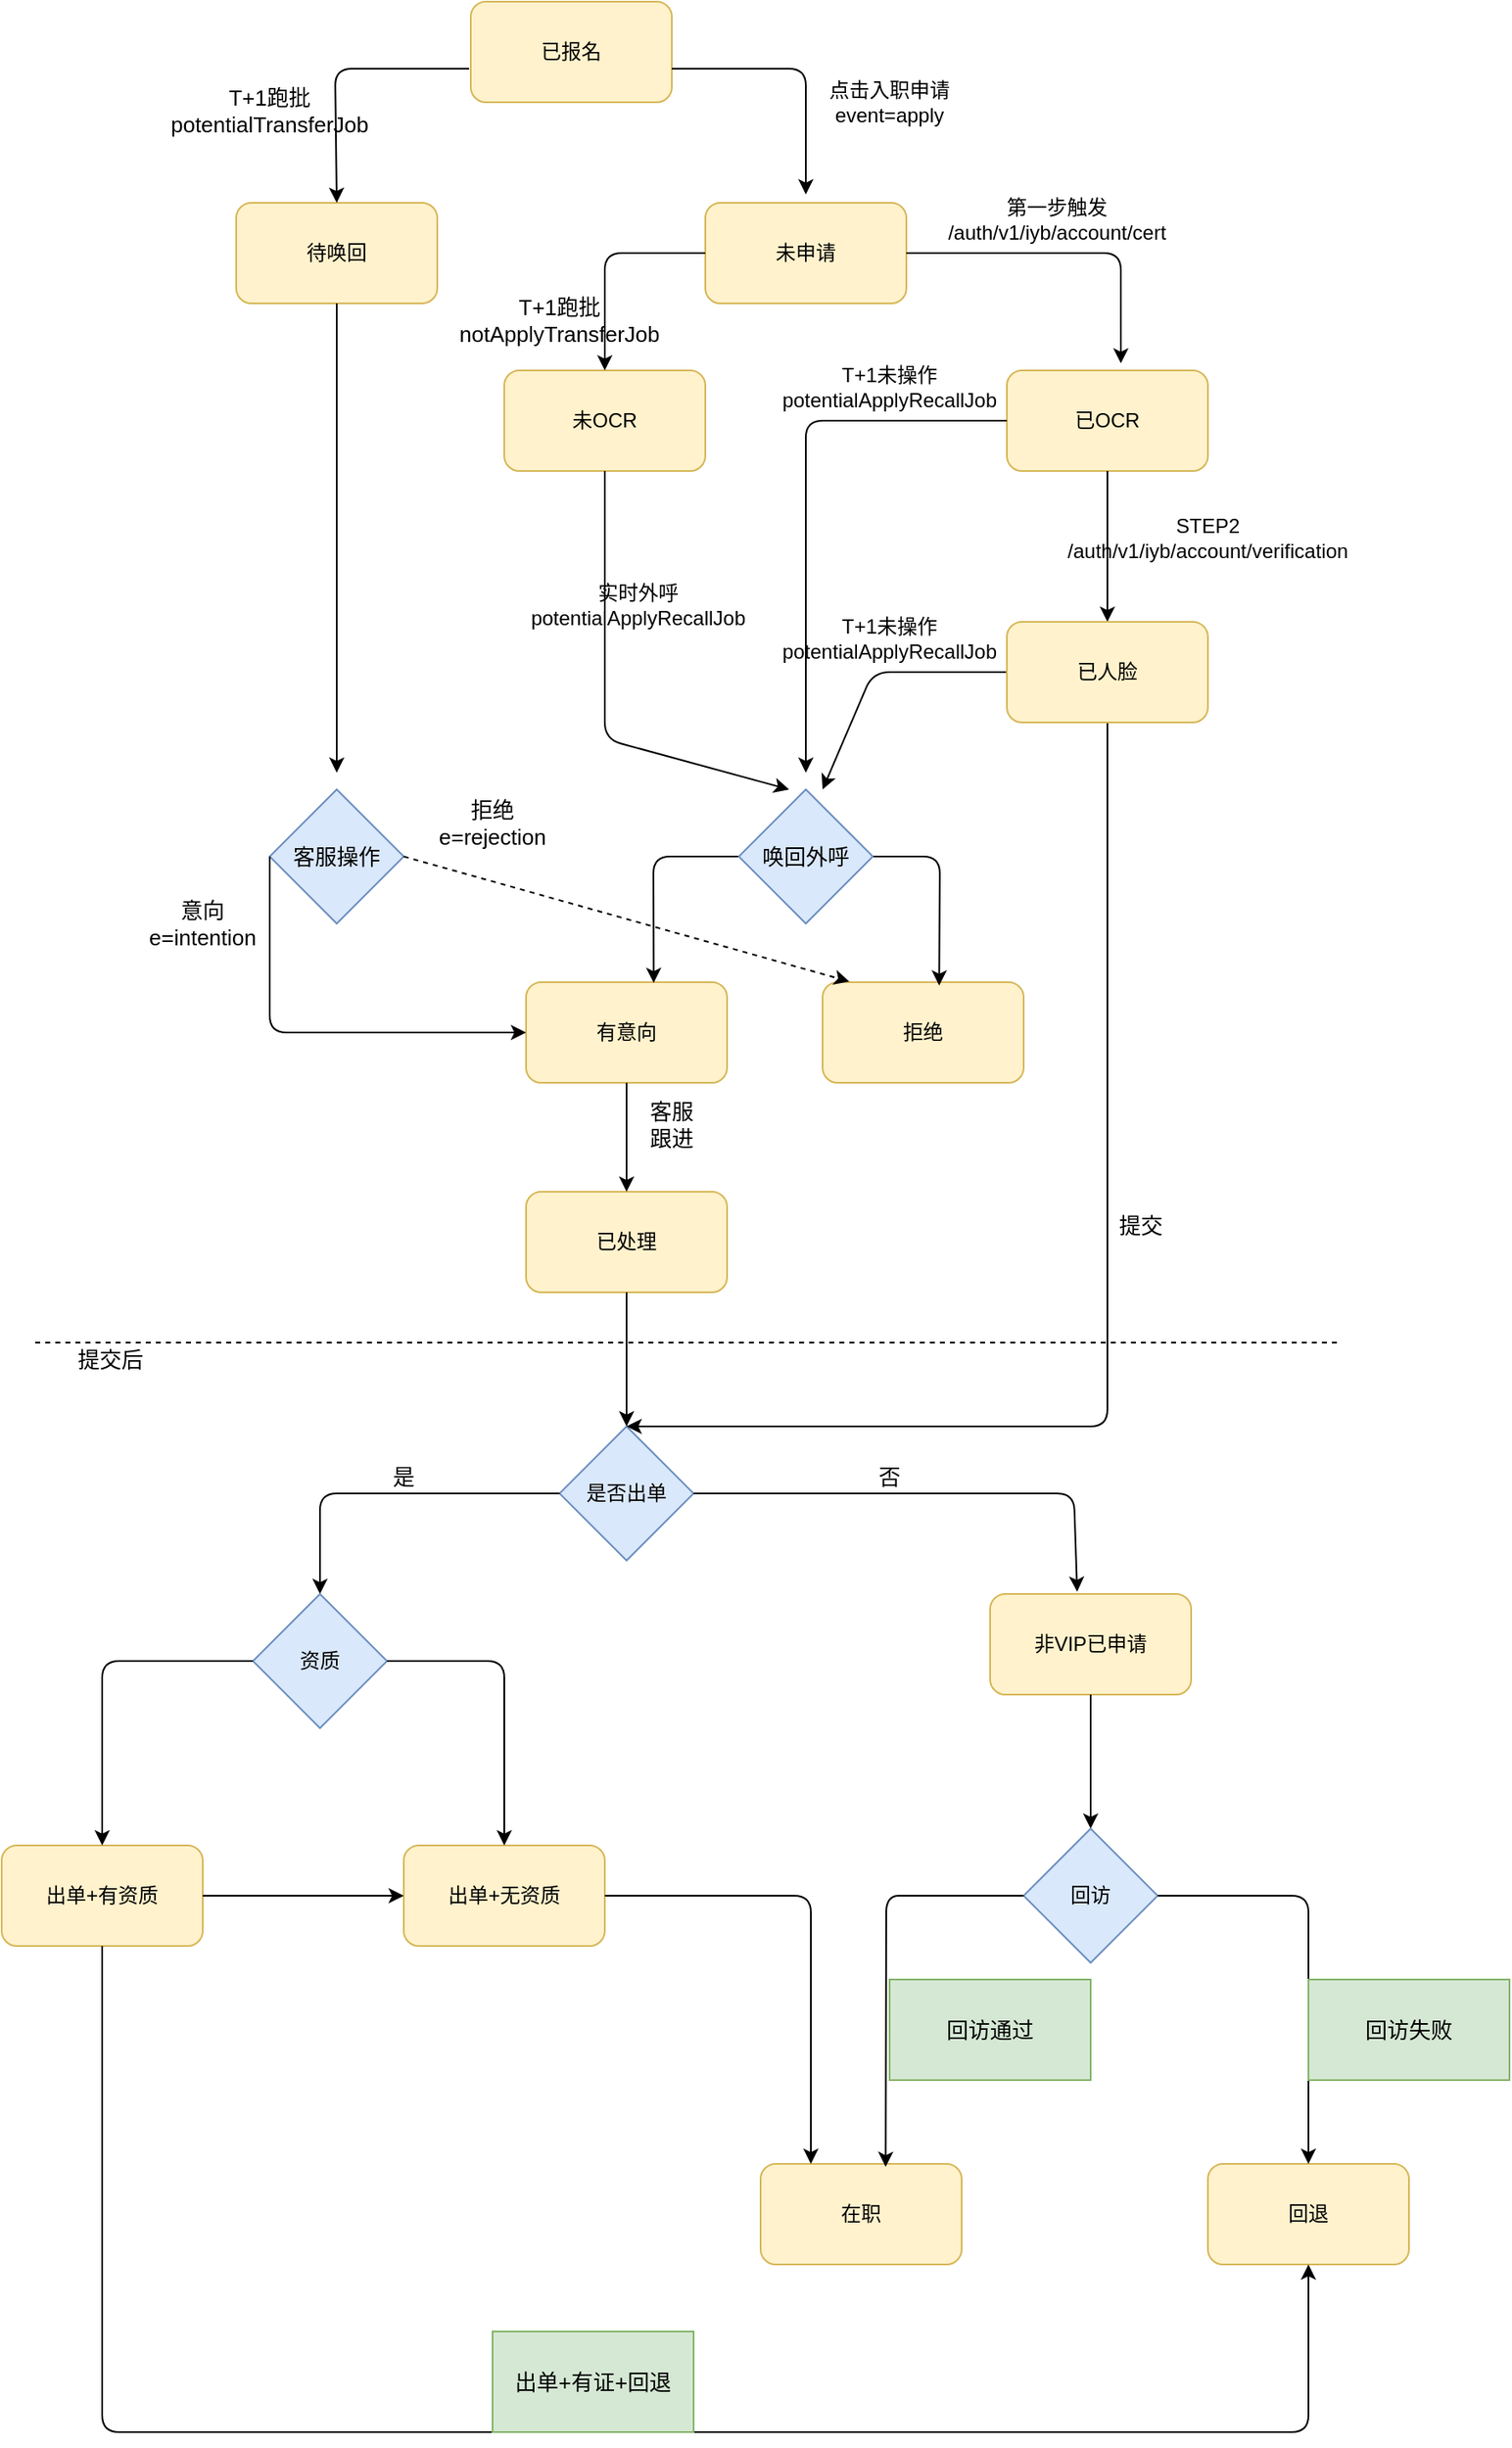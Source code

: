 <mxfile version="10.6.7" type="github"><diagram id="svswdyRUSbsE-AIeGbXJ" name="Page-1"><mxGraphModel dx="1087" dy="694" grid="1" gridSize="10" guides="1" tooltips="1" connect="1" arrows="1" fold="1" page="1" pageScale="1" pageWidth="2339" pageHeight="3300" math="0" shadow="0"><root><mxCell id="0"/><mxCell id="1" parent="0"/><mxCell id="WJ-1ZXTX0pq0LW7VuPGJ-2" value="&lt;span&gt;已报名&lt;/span&gt;" style="rounded=1;whiteSpace=wrap;html=1;fillColor=#fff2cc;strokeColor=#d6b656;" parent="1" vertex="1"><mxGeometry x="320" y="40" width="120" height="60" as="geometry"/></mxCell><mxCell id="WJ-1ZXTX0pq0LW7VuPGJ-3" value="待唤回" style="rounded=1;whiteSpace=wrap;html=1;fillColor=#fff2cc;strokeColor=#d6b656;" parent="1" vertex="1"><mxGeometry x="180" y="160" width="120" height="60" as="geometry"/></mxCell><mxCell id="WJ-1ZXTX0pq0LW7VuPGJ-4" value="未申请" style="rounded=1;whiteSpace=wrap;html=1;fillColor=#fff2cc;strokeColor=#d6b656;" parent="1" vertex="1"><mxGeometry x="460" y="160" width="120" height="60" as="geometry"/></mxCell><mxCell id="WJ-1ZXTX0pq0LW7VuPGJ-5" value="" style="endArrow=classic;html=1;entryX=0.5;entryY=0;entryDx=0;entryDy=0;" parent="1" target="WJ-1ZXTX0pq0LW7VuPGJ-3" edge="1"><mxGeometry width="50" height="50" relative="1" as="geometry"><mxPoint x="319" y="80" as="sourcePoint"/><mxPoint x="360" y="140" as="targetPoint"/><Array as="points"><mxPoint x="239" y="80"/></Array></mxGeometry></mxCell><mxCell id="WJ-1ZXTX0pq0LW7VuPGJ-6" value="" style="endArrow=classic;html=1;exitX=1;exitY=0.667;exitDx=0;exitDy=0;exitPerimeter=0;" parent="1" source="WJ-1ZXTX0pq0LW7VuPGJ-2" edge="1"><mxGeometry width="50" height="50" relative="1" as="geometry"><mxPoint x="460" y="120" as="sourcePoint"/><mxPoint x="520" y="155" as="targetPoint"/><Array as="points"><mxPoint x="520" y="80"/></Array></mxGeometry></mxCell><mxCell id="WJ-1ZXTX0pq0LW7VuPGJ-7" value="T+1跑批&lt;br style=&quot;font-size: 13px;&quot;&gt;potentialTransferJob&lt;br style=&quot;font-size: 13px;&quot;&gt;" style="text;html=1;strokeColor=none;fillColor=none;align=center;verticalAlign=middle;whiteSpace=wrap;rounded=0;fontStyle=0;fontSize=13;" parent="1" vertex="1"><mxGeometry x="160" y="90" width="80" height="30" as="geometry"/></mxCell><mxCell id="WJ-1ZXTX0pq0LW7VuPGJ-8" value="已OCR" style="rounded=1;whiteSpace=wrap;html=1;fillColor=#fff2cc;strokeColor=#d6b656;" parent="1" vertex="1"><mxGeometry x="640" y="260" width="120" height="60" as="geometry"/></mxCell><mxCell id="WJ-1ZXTX0pq0LW7VuPGJ-9" value="拒绝" style="rounded=1;whiteSpace=wrap;html=1;fillColor=#fff2cc;strokeColor=#d6b656;" parent="1" vertex="1"><mxGeometry x="530" y="625" width="120" height="60" as="geometry"/></mxCell><mxCell id="WJ-1ZXTX0pq0LW7VuPGJ-11" value="已处理" style="rounded=1;whiteSpace=wrap;html=1;fillColor=#fff2cc;strokeColor=#d6b656;" parent="1" vertex="1"><mxGeometry x="353" y="750" width="120" height="60" as="geometry"/></mxCell><mxCell id="WJ-1ZXTX0pq0LW7VuPGJ-14" value="有意向" style="rounded=1;whiteSpace=wrap;html=1;fillColor=#fff2cc;strokeColor=#d6b656;" parent="1" vertex="1"><mxGeometry x="353" y="625" width="120" height="60" as="geometry"/></mxCell><mxCell id="WJ-1ZXTX0pq0LW7VuPGJ-15" value="未OCR" style="rounded=1;whiteSpace=wrap;html=1;fillColor=#fff2cc;strokeColor=#d6b656;" parent="1" vertex="1"><mxGeometry x="340" y="260" width="120" height="60" as="geometry"/></mxCell><mxCell id="WJ-1ZXTX0pq0LW7VuPGJ-17" value="点击入职申请&lt;br&gt;event=apply&lt;br&gt;" style="text;html=1;strokeColor=none;fillColor=none;align=center;verticalAlign=middle;whiteSpace=wrap;rounded=0;" parent="1" vertex="1"><mxGeometry x="510" y="80" width="120" height="40" as="geometry"/></mxCell><mxCell id="WJ-1ZXTX0pq0LW7VuPGJ-18" value="" style="endArrow=classic;html=1;exitX=1;exitY=0.5;exitDx=0;exitDy=0;entryX=0.567;entryY=-0.07;entryDx=0;entryDy=0;entryPerimeter=0;" parent="1" source="WJ-1ZXTX0pq0LW7VuPGJ-4" target="WJ-1ZXTX0pq0LW7VuPGJ-8" edge="1"><mxGeometry width="50" height="50" relative="1" as="geometry"><mxPoint x="620" y="220" as="sourcePoint"/><mxPoint x="670" y="170" as="targetPoint"/><Array as="points"><mxPoint x="640" y="190"/><mxPoint x="708" y="190"/></Array></mxGeometry></mxCell><mxCell id="WJ-1ZXTX0pq0LW7VuPGJ-19" value="" style="endArrow=classic;html=1;exitX=0;exitY=0.5;exitDx=0;exitDy=0;entryX=0.5;entryY=0;entryDx=0;entryDy=0;" parent="1" source="WJ-1ZXTX0pq0LW7VuPGJ-4" target="WJ-1ZXTX0pq0LW7VuPGJ-15" edge="1"><mxGeometry width="50" height="50" relative="1" as="geometry"><mxPoint x="370" y="250" as="sourcePoint"/><mxPoint x="420" y="200" as="targetPoint"/><Array as="points"><mxPoint x="400" y="190"/></Array></mxGeometry></mxCell><mxCell id="WJ-1ZXTX0pq0LW7VuPGJ-21" value="第一步触发&lt;br&gt;/auth/v1/iyb/account/cert&lt;br&gt;" style="text;html=1;strokeColor=none;fillColor=none;align=center;verticalAlign=middle;whiteSpace=wrap;rounded=0;" parent="1" vertex="1"><mxGeometry x="650" y="160" width="40" height="20" as="geometry"/></mxCell><mxCell id="WJ-1ZXTX0pq0LW7VuPGJ-22" value="" style="endArrow=classic;html=1;exitX=0;exitY=0.5;exitDx=0;exitDy=0;" parent="1" source="WJ-1ZXTX0pq0LW7VuPGJ-8" edge="1"><mxGeometry width="50" height="50" relative="1" as="geometry"><mxPoint x="410" y="420" as="sourcePoint"/><mxPoint x="520" y="500" as="targetPoint"/><Array as="points"><mxPoint x="520" y="290"/></Array></mxGeometry></mxCell><mxCell id="WJ-1ZXTX0pq0LW7VuPGJ-23" value="T+1未操作&lt;br&gt;potentialApplyRecallJob&lt;br&gt;" style="text;html=1;strokeColor=none;fillColor=none;align=center;verticalAlign=middle;whiteSpace=wrap;rounded=0;" parent="1" vertex="1"><mxGeometry x="550" y="410" width="40" height="20" as="geometry"/></mxCell><mxCell id="WJ-1ZXTX0pq0LW7VuPGJ-24" value="" style="endArrow=classic;html=1;exitX=0;exitY=0.5;exitDx=0;exitDy=0;" parent="1" source="WJ-1ZXTX0pq0LW7VuPGJ-39" edge="1"><mxGeometry width="50" height="50" relative="1" as="geometry"><mxPoint x="499.289" y="450" as="sourcePoint"/><mxPoint x="530" y="510" as="targetPoint"/><Array as="points"><mxPoint x="560" y="440"/></Array></mxGeometry></mxCell><mxCell id="WJ-1ZXTX0pq0LW7VuPGJ-25" value="" style="endArrow=classic;html=1;exitX=0.5;exitY=1;exitDx=0;exitDy=0;entryX=0.5;entryY=0;entryDx=0;entryDy=0;" parent="1" source="WJ-1ZXTX0pq0LW7VuPGJ-8" target="WJ-1ZXTX0pq0LW7VuPGJ-39" edge="1"><mxGeometry width="50" height="50" relative="1" as="geometry"><mxPoint x="630" y="370" as="sourcePoint"/><mxPoint x="700" y="400" as="targetPoint"/></mxGeometry></mxCell><mxCell id="WJ-1ZXTX0pq0LW7VuPGJ-28" value="STEP2&lt;br&gt;/auth/v1/iyb/account/verification&lt;br&gt;" style="text;html=1;strokeColor=none;fillColor=none;align=center;verticalAlign=middle;whiteSpace=wrap;rounded=0;" parent="1" vertex="1"><mxGeometry x="740" y="350" width="40" height="20" as="geometry"/></mxCell><mxCell id="WJ-1ZXTX0pq0LW7VuPGJ-32" value="" style="endArrow=classic;html=1;exitX=1;exitY=0.5;exitDx=0;exitDy=0;entryX=0.58;entryY=0.033;entryDx=0;entryDy=0;entryPerimeter=0;" parent="1" source="VY0gbxkQxzBzZWj6zdqu-20" target="WJ-1ZXTX0pq0LW7VuPGJ-9" edge="1"><mxGeometry width="50" height="50" relative="1" as="geometry"><mxPoint x="581" y="561" as="sourcePoint"/><mxPoint x="630" y="550" as="targetPoint"/><Array as="points"><mxPoint x="600" y="550"/></Array></mxGeometry></mxCell><mxCell id="WJ-1ZXTX0pq0LW7VuPGJ-33" value="" style="endArrow=classic;html=1;entryX=0.635;entryY=0.007;entryDx=0;entryDy=0;entryPerimeter=0;" parent="1" target="WJ-1ZXTX0pq0LW7VuPGJ-14" edge="1"><mxGeometry width="50" height="50" relative="1" as="geometry"><mxPoint x="480" y="550" as="sourcePoint"/><mxPoint x="460" y="560" as="targetPoint"/><Array as="points"><mxPoint x="429" y="550"/></Array></mxGeometry></mxCell><mxCell id="WJ-1ZXTX0pq0LW7VuPGJ-34" value="" style="endArrow=classic;html=1;exitX=0.5;exitY=1;exitDx=0;exitDy=0;entryX=0.5;entryY=0;entryDx=0;entryDy=0;" parent="1" source="WJ-1ZXTX0pq0LW7VuPGJ-14" target="WJ-1ZXTX0pq0LW7VuPGJ-11" edge="1"><mxGeometry width="50" height="50" relative="1" as="geometry"><mxPoint x="530" y="750" as="sourcePoint"/><mxPoint x="580" y="700" as="targetPoint"/></mxGeometry></mxCell><mxCell id="WJ-1ZXTX0pq0LW7VuPGJ-36" value="" style="endArrow=classic;html=1;exitX=0.5;exitY=1;exitDx=0;exitDy=0;" parent="1" source="WJ-1ZXTX0pq0LW7VuPGJ-15" edge="1"><mxGeometry width="50" height="50" relative="1" as="geometry"><mxPoint x="460" y="340" as="sourcePoint"/><mxPoint x="510" y="510" as="targetPoint"/><Array as="points"><mxPoint x="400" y="480"/></Array></mxGeometry></mxCell><mxCell id="WJ-1ZXTX0pq0LW7VuPGJ-37" value="是否出单" style="rhombus;whiteSpace=wrap;html=1;fillColor=#dae8fc;strokeColor=#6c8ebf;" parent="1" vertex="1"><mxGeometry x="373" y="890" width="80" height="80" as="geometry"/></mxCell><mxCell id="WJ-1ZXTX0pq0LW7VuPGJ-38" value="" style="endArrow=classic;html=1;exitX=0.5;exitY=1;exitDx=0;exitDy=0;entryX=0.5;entryY=0;entryDx=0;entryDy=0;" parent="1" source="WJ-1ZXTX0pq0LW7VuPGJ-39" target="WJ-1ZXTX0pq0LW7VuPGJ-37" edge="1"><mxGeometry width="50" height="50" relative="1" as="geometry"><mxPoint x="710" y="462" as="sourcePoint"/><mxPoint x="710" y="930" as="targetPoint"/><Array as="points"><mxPoint x="700" y="890"/></Array></mxGeometry></mxCell><mxCell id="WJ-1ZXTX0pq0LW7VuPGJ-39" value="已人脸&lt;br&gt;" style="rounded=1;whiteSpace=wrap;html=1;fillColor=#fff2cc;strokeColor=#d6b656;" parent="1" vertex="1"><mxGeometry x="640" y="410" width="120" height="60" as="geometry"/></mxCell><mxCell id="WJ-1ZXTX0pq0LW7VuPGJ-42" value="" style="endArrow=classic;html=1;exitX=0.5;exitY=1;exitDx=0;exitDy=0;entryX=0.5;entryY=0;entryDx=0;entryDy=0;" parent="1" source="WJ-1ZXTX0pq0LW7VuPGJ-11" target="WJ-1ZXTX0pq0LW7VuPGJ-37" edge="1"><mxGeometry width="50" height="50" relative="1" as="geometry"><mxPoint x="410" y="860" as="sourcePoint"/><mxPoint x="460" y="810" as="targetPoint"/></mxGeometry></mxCell><mxCell id="WJ-1ZXTX0pq0LW7VuPGJ-43" value="" style="endArrow=classic;html=1;exitX=1;exitY=0.5;exitDx=0;exitDy=0;entryX=0.433;entryY=-0.023;entryDx=0;entryDy=0;entryPerimeter=0;" parent="1" source="WJ-1ZXTX0pq0LW7VuPGJ-37" target="VY0gbxkQxzBzZWj6zdqu-2" edge="1"><mxGeometry width="50" height="50" relative="1" as="geometry"><mxPoint x="330" y="980" as="sourcePoint"/><mxPoint x="600" y="990" as="targetPoint"/><Array as="points"><mxPoint x="680" y="930"/></Array></mxGeometry></mxCell><mxCell id="WJ-1ZXTX0pq0LW7VuPGJ-44" value="" style="endArrow=classic;html=1;exitX=0;exitY=0.5;exitDx=0;exitDy=0;entryX=0.5;entryY=0;entryDx=0;entryDy=0;" parent="1" source="WJ-1ZXTX0pq0LW7VuPGJ-37" edge="1"><mxGeometry width="50" height="50" relative="1" as="geometry"><mxPoint x="470" y="1000" as="sourcePoint"/><mxPoint x="230" y="990" as="targetPoint"/><Array as="points"><mxPoint x="230" y="930"/></Array></mxGeometry></mxCell><mxCell id="VY0gbxkQxzBzZWj6zdqu-1" value="资质" style="rhombus;whiteSpace=wrap;html=1;fillColor=#dae8fc;strokeColor=#6c8ebf;" parent="1" vertex="1"><mxGeometry x="190" y="990" width="80" height="80" as="geometry"/></mxCell><mxCell id="VY0gbxkQxzBzZWj6zdqu-2" value="非VIP已申请" style="rounded=1;whiteSpace=wrap;html=1;fillColor=#fff2cc;strokeColor=#d6b656;" parent="1" vertex="1"><mxGeometry x="630" y="990" width="120" height="60" as="geometry"/></mxCell><mxCell id="VY0gbxkQxzBzZWj6zdqu-4" value="" style="endArrow=classic;html=1;exitX=0.5;exitY=1;exitDx=0;exitDy=0;entryX=0.5;entryY=0;entryDx=0;entryDy=0;" parent="1" source="VY0gbxkQxzBzZWj6zdqu-2" target="VY0gbxkQxzBzZWj6zdqu-5" edge="1"><mxGeometry width="50" height="50" relative="1" as="geometry"><mxPoint x="600" y="1100" as="sourcePoint"/><mxPoint x="600" y="1120" as="targetPoint"/></mxGeometry></mxCell><mxCell id="VY0gbxkQxzBzZWj6zdqu-5" value="回访" style="rhombus;whiteSpace=wrap;html=1;fillColor=#dae8fc;strokeColor=#6c8ebf;" parent="1" vertex="1"><mxGeometry x="650" y="1130" width="80" height="80" as="geometry"/></mxCell><mxCell id="VY0gbxkQxzBzZWj6zdqu-6" value="出单+无资质" style="rounded=1;whiteSpace=wrap;html=1;fillColor=#fff2cc;strokeColor=#d6b656;" parent="1" vertex="1"><mxGeometry x="280" y="1140" width="120" height="60" as="geometry"/></mxCell><mxCell id="VY0gbxkQxzBzZWj6zdqu-7" value="出单+有资质" style="rounded=1;whiteSpace=wrap;html=1;fillColor=#fff2cc;strokeColor=#d6b656;" parent="1" vertex="1"><mxGeometry x="40" y="1140" width="120" height="60" as="geometry"/></mxCell><mxCell id="VY0gbxkQxzBzZWj6zdqu-8" value="" style="endArrow=classic;html=1;exitX=1;exitY=0.5;exitDx=0;exitDy=0;entryX=0.5;entryY=0;entryDx=0;entryDy=0;" parent="1" source="VY0gbxkQxzBzZWj6zdqu-1" target="VY0gbxkQxzBzZWj6zdqu-6" edge="1"><mxGeometry width="50" height="50" relative="1" as="geometry"><mxPoint x="140" y="1150" as="sourcePoint"/><mxPoint x="190" y="1100" as="targetPoint"/><Array as="points"><mxPoint x="340" y="1030"/></Array></mxGeometry></mxCell><mxCell id="VY0gbxkQxzBzZWj6zdqu-9" value="" style="endArrow=classic;html=1;exitX=0;exitY=0.5;exitDx=0;exitDy=0;entryX=0.5;entryY=0;entryDx=0;entryDy=0;" parent="1" source="VY0gbxkQxzBzZWj6zdqu-1" target="VY0gbxkQxzBzZWj6zdqu-7" edge="1"><mxGeometry width="50" height="50" relative="1" as="geometry"><mxPoint x="160" y="1180" as="sourcePoint"/><mxPoint x="210" y="1130" as="targetPoint"/><Array as="points"><mxPoint x="100" y="1030"/></Array></mxGeometry></mxCell><mxCell id="VY0gbxkQxzBzZWj6zdqu-10" value="在职" style="rounded=1;whiteSpace=wrap;html=1;fillColor=#fff2cc;strokeColor=#d6b656;" parent="1" vertex="1"><mxGeometry x="493" y="1330" width="120" height="60" as="geometry"/></mxCell><mxCell id="VY0gbxkQxzBzZWj6zdqu-11" value="回退&lt;br&gt;" style="rounded=1;whiteSpace=wrap;html=1;fillColor=#fff2cc;strokeColor=#d6b656;" parent="1" vertex="1"><mxGeometry x="760" y="1330" width="120" height="60" as="geometry"/></mxCell><mxCell id="VY0gbxkQxzBzZWj6zdqu-12" value="" style="endArrow=classic;html=1;exitX=1;exitY=0.5;exitDx=0;exitDy=0;entryX=0.25;entryY=0;entryDx=0;entryDy=0;" parent="1" source="VY0gbxkQxzBzZWj6zdqu-6" target="VY0gbxkQxzBzZWj6zdqu-10" edge="1"><mxGeometry width="50" height="50" relative="1" as="geometry"><mxPoint x="400" y="1300" as="sourcePoint"/><mxPoint x="450" y="1250" as="targetPoint"/><Array as="points"><mxPoint x="473" y="1170"/><mxPoint x="523" y="1170"/></Array></mxGeometry></mxCell><mxCell id="VY0gbxkQxzBzZWj6zdqu-14" value="" style="endArrow=classic;html=1;exitX=1;exitY=0.5;exitDx=0;exitDy=0;entryX=0.5;entryY=0;entryDx=0;entryDy=0;" parent="1" source="VY0gbxkQxzBzZWj6zdqu-5" target="VY0gbxkQxzBzZWj6zdqu-11" edge="1"><mxGeometry width="50" height="50" relative="1" as="geometry"><mxPoint x="780" y="1300" as="sourcePoint"/><mxPoint x="830" y="1250" as="targetPoint"/><Array as="points"><mxPoint x="820" y="1170"/></Array></mxGeometry></mxCell><mxCell id="VY0gbxkQxzBzZWj6zdqu-15" value="" style="endArrow=classic;html=1;entryX=0;entryY=0.5;entryDx=0;entryDy=0;exitX=1;exitY=0.5;exitDx=0;exitDy=0;" parent="1" source="VY0gbxkQxzBzZWj6zdqu-7" target="VY0gbxkQxzBzZWj6zdqu-6" edge="1"><mxGeometry width="50" height="50" relative="1" as="geometry"><mxPoint x="160" y="1310" as="sourcePoint"/><mxPoint x="210" y="1260" as="targetPoint"/></mxGeometry></mxCell><mxCell id="VY0gbxkQxzBzZWj6zdqu-16" value="" style="endArrow=classic;html=1;exitX=0.5;exitY=1;exitDx=0;exitDy=0;entryX=0.5;entryY=1;entryDx=0;entryDy=0;" parent="1" source="VY0gbxkQxzBzZWj6zdqu-7" target="VY0gbxkQxzBzZWj6zdqu-11" edge="1"><mxGeometry width="50" height="50" relative="1" as="geometry"><mxPoint x="150" y="1410" as="sourcePoint"/><mxPoint x="660" y="1510" as="targetPoint"/><Array as="points"><mxPoint x="100" y="1490"/><mxPoint x="820" y="1490"/></Array></mxGeometry></mxCell><mxCell id="VY0gbxkQxzBzZWj6zdqu-17" value="" style="endArrow=classic;html=1;fontSize=13;entryX=0.622;entryY=0.03;entryDx=0;entryDy=0;exitX=0;exitY=0.5;exitDx=0;exitDy=0;entryPerimeter=0;" parent="1" source="VY0gbxkQxzBzZWj6zdqu-5" target="VY0gbxkQxzBzZWj6zdqu-10" edge="1"><mxGeometry width="50" height="50" relative="1" as="geometry"><mxPoint x="600" y="1200" as="sourcePoint"/><mxPoint x="650" y="1150" as="targetPoint"/><Array as="points"><mxPoint x="593" y="1170"/><mxPoint x="568" y="1170"/></Array></mxGeometry></mxCell><mxCell id="VY0gbxkQxzBzZWj6zdqu-18" value="T+1跑批&lt;br style=&quot;font-size: 13px&quot;&gt;notApplyTransferJob&lt;br style=&quot;font-size: 13px&quot;&gt;" style="text;html=1;strokeColor=none;fillColor=none;align=center;verticalAlign=middle;whiteSpace=wrap;rounded=0;fontStyle=0;fontSize=13;" parent="1" vertex="1"><mxGeometry x="333" y="215" width="80" height="30" as="geometry"/></mxCell><mxCell id="VY0gbxkQxzBzZWj6zdqu-20" value="唤回外呼" style="rhombus;whiteSpace=wrap;html=1;fontSize=13;fillColor=#dae8fc;strokeColor=#6c8ebf;" parent="1" vertex="1"><mxGeometry x="480" y="510" width="80" height="80" as="geometry"/></mxCell><mxCell id="VY0gbxkQxzBzZWj6zdqu-22" value="T+1未操作&lt;br&gt;potentialApplyRecallJob&lt;br&gt;" style="text;html=1;strokeColor=none;fillColor=none;align=center;verticalAlign=middle;whiteSpace=wrap;rounded=0;" parent="1" vertex="1"><mxGeometry x="550" y="260" width="40" height="20" as="geometry"/></mxCell><mxCell id="VY0gbxkQxzBzZWj6zdqu-25" value="客服跟进&lt;br&gt;&lt;br&gt;" style="text;html=1;strokeColor=none;fillColor=none;align=center;verticalAlign=middle;whiteSpace=wrap;rounded=0;fontSize=13;" parent="1" vertex="1"><mxGeometry x="420" y="708" width="40" height="20" as="geometry"/></mxCell><mxCell id="VY0gbxkQxzBzZWj6zdqu-26" value="是" style="text;html=1;strokeColor=none;fillColor=none;align=center;verticalAlign=middle;whiteSpace=wrap;rounded=0;fontSize=13;" parent="1" vertex="1"><mxGeometry x="260" y="910" width="40" height="20" as="geometry"/></mxCell><mxCell id="VY0gbxkQxzBzZWj6zdqu-27" value="否" style="text;html=1;strokeColor=none;fillColor=none;align=center;verticalAlign=middle;whiteSpace=wrap;rounded=0;fontSize=13;" parent="1" vertex="1"><mxGeometry x="550" y="910" width="40" height="20" as="geometry"/></mxCell><mxCell id="VY0gbxkQxzBzZWj6zdqu-29" value="" style="endArrow=none;dashed=1;html=1;fontSize=13;" parent="1" edge="1"><mxGeometry width="50" height="50" relative="1" as="geometry"><mxPoint x="60" y="840" as="sourcePoint"/><mxPoint x="840" y="840" as="targetPoint"/></mxGeometry></mxCell><mxCell id="VY0gbxkQxzBzZWj6zdqu-30" value="提交后" style="text;html=1;strokeColor=none;fillColor=none;align=center;verticalAlign=middle;whiteSpace=wrap;rounded=0;fontSize=13;" parent="1" vertex="1"><mxGeometry x="80" y="840" width="50" height="20" as="geometry"/></mxCell><mxCell id="VY0gbxkQxzBzZWj6zdqu-31" value="客服操作" style="rhombus;whiteSpace=wrap;html=1;fontSize=13;fillColor=#dae8fc;strokeColor=#6c8ebf;" parent="1" vertex="1"><mxGeometry x="200" y="510" width="80" height="80" as="geometry"/></mxCell><mxCell id="VY0gbxkQxzBzZWj6zdqu-32" value="" style="endArrow=classic;html=1;fontSize=13;exitX=0.5;exitY=1;exitDx=0;exitDy=0;" parent="1" source="WJ-1ZXTX0pq0LW7VuPGJ-3" edge="1"><mxGeometry width="50" height="50" relative="1" as="geometry"><mxPoint x="210" y="350" as="sourcePoint"/><mxPoint x="240" y="500" as="targetPoint"/></mxGeometry></mxCell><mxCell id="VY0gbxkQxzBzZWj6zdqu-33" value="" style="endArrow=classic;html=1;fontSize=13;exitX=0;exitY=0.5;exitDx=0;exitDy=0;entryX=0;entryY=0.5;entryDx=0;entryDy=0;" parent="1" source="VY0gbxkQxzBzZWj6zdqu-31" target="WJ-1ZXTX0pq0LW7VuPGJ-14" edge="1"><mxGeometry width="50" height="50" relative="1" as="geometry"><mxPoint x="80" y="650" as="sourcePoint"/><mxPoint x="200" y="660" as="targetPoint"/><Array as="points"><mxPoint x="200" y="655"/></Array></mxGeometry></mxCell><mxCell id="VY0gbxkQxzBzZWj6zdqu-35" value="实时外呼&lt;br&gt;potentialApplyRecallJob&lt;br&gt;" style="text;html=1;strokeColor=none;fillColor=none;align=center;verticalAlign=middle;whiteSpace=wrap;rounded=0;" parent="1" vertex="1"><mxGeometry x="400" y="390" width="40" height="20" as="geometry"/></mxCell><mxCell id="VY0gbxkQxzBzZWj6zdqu-36" value="提交" style="text;html=1;strokeColor=none;fillColor=none;align=center;verticalAlign=middle;whiteSpace=wrap;rounded=0;fontSize=13;" parent="1" vertex="1"><mxGeometry x="700" y="760" width="40" height="20" as="geometry"/></mxCell><mxCell id="VY0gbxkQxzBzZWj6zdqu-38" value="" style="endArrow=classic;html=1;fontSize=13;exitX=1;exitY=0.5;exitDx=0;exitDy=0;entryX=0.133;entryY=-0.007;entryDx=0;entryDy=0;entryPerimeter=0;dashed=1;" parent="1" source="VY0gbxkQxzBzZWj6zdqu-31" target="WJ-1ZXTX0pq0LW7VuPGJ-9" edge="1"><mxGeometry width="50" height="50" relative="1" as="geometry"><mxPoint x="290" y="580" as="sourcePoint"/><mxPoint x="330" y="590" as="targetPoint"/></mxGeometry></mxCell><mxCell id="VY0gbxkQxzBzZWj6zdqu-42" value="&lt;span&gt;出单+有证+回退&lt;/span&gt;" style="rounded=0;whiteSpace=wrap;html=1;fontSize=13;fillColor=#d5e8d4;strokeColor=#82b366;" parent="1" vertex="1"><mxGeometry x="333" y="1430" width="120" height="60" as="geometry"/></mxCell><mxCell id="VY0gbxkQxzBzZWj6zdqu-44" value="&lt;span&gt;回访通过&lt;/span&gt;" style="rounded=0;whiteSpace=wrap;html=1;fontSize=13;fillColor=#d5e8d4;strokeColor=#82b366;" parent="1" vertex="1"><mxGeometry x="570" y="1220" width="120" height="60" as="geometry"/></mxCell><mxCell id="VY0gbxkQxzBzZWj6zdqu-46" value="回访失败" style="rounded=0;whiteSpace=wrap;html=1;fontSize=13;fillColor=#d5e8d4;strokeColor=#82b366;" parent="1" vertex="1"><mxGeometry x="820" y="1220" width="120" height="60" as="geometry"/></mxCell><mxCell id="Vm8cBy0P6ImEtZUgEJMZ-1" value="意向&lt;br&gt;e=intention" style="text;html=1;strokeColor=none;fillColor=none;align=center;verticalAlign=middle;whiteSpace=wrap;rounded=0;fontSize=13;" parent="1" vertex="1"><mxGeometry x="140" y="580" width="40" height="20" as="geometry"/></mxCell><mxCell id="Vm8cBy0P6ImEtZUgEJMZ-2" value="拒绝&lt;br&gt;e=rejection&lt;br&gt;" style="text;html=1;strokeColor=none;fillColor=none;align=center;verticalAlign=middle;whiteSpace=wrap;rounded=0;fontSize=13;" parent="1" vertex="1"><mxGeometry x="313" y="520" width="40" height="20" as="geometry"/></mxCell></root></mxGraphModel></diagram></mxfile>
